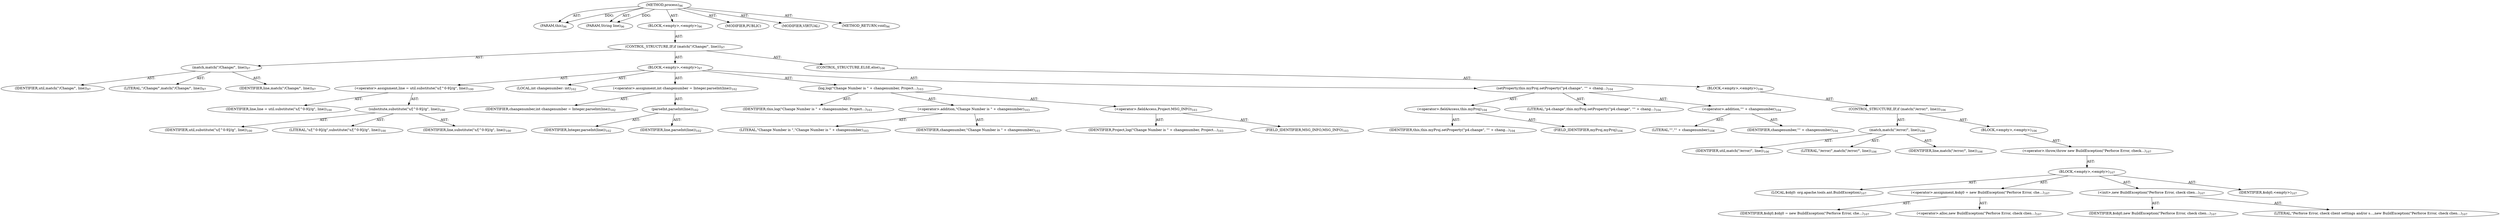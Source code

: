 digraph "process" {  
"111669149701" [label = <(METHOD,process)<SUB>96</SUB>> ]
"115964116993" [label = <(PARAM,this)<SUB>96</SUB>> ]
"115964117006" [label = <(PARAM,String line)<SUB>96</SUB>> ]
"25769803785" [label = <(BLOCK,&lt;empty&gt;,&lt;empty&gt;)<SUB>96</SUB>> ]
"47244640259" [label = <(CONTROL_STRUCTURE,IF,if (match(&quot;/Change/&quot;, line)))<SUB>97</SUB>> ]
"30064771114" [label = <(match,match(&quot;/Change/&quot;, line))<SUB>97</SUB>> ]
"68719476790" [label = <(IDENTIFIER,util,match(&quot;/Change/&quot;, line))<SUB>97</SUB>> ]
"90194313224" [label = <(LITERAL,&quot;/Change/&quot;,match(&quot;/Change/&quot;, line))<SUB>97</SUB>> ]
"68719476791" [label = <(IDENTIFIER,line,match(&quot;/Change/&quot;, line))<SUB>97</SUB>> ]
"25769803786" [label = <(BLOCK,&lt;empty&gt;,&lt;empty&gt;)<SUB>97</SUB>> ]
"30064771115" [label = <(&lt;operator&gt;.assignment,line = util.substitute(&quot;s/[^0-9]//g&quot;, line))<SUB>100</SUB>> ]
"68719476792" [label = <(IDENTIFIER,line,line = util.substitute(&quot;s/[^0-9]//g&quot;, line))<SUB>100</SUB>> ]
"30064771116" [label = <(substitute,substitute(&quot;s/[^0-9]//g&quot;, line))<SUB>100</SUB>> ]
"68719476793" [label = <(IDENTIFIER,util,substitute(&quot;s/[^0-9]//g&quot;, line))<SUB>100</SUB>> ]
"90194313225" [label = <(LITERAL,&quot;s/[^0-9]//g&quot;,substitute(&quot;s/[^0-9]//g&quot;, line))<SUB>100</SUB>> ]
"68719476794" [label = <(IDENTIFIER,line,substitute(&quot;s/[^0-9]//g&quot;, line))<SUB>100</SUB>> ]
"94489280520" [label = <(LOCAL,int changenumber: int)<SUB>102</SUB>> ]
"30064771117" [label = <(&lt;operator&gt;.assignment,int changenumber = Integer.parseInt(line))<SUB>102</SUB>> ]
"68719476795" [label = <(IDENTIFIER,changenumber,int changenumber = Integer.parseInt(line))<SUB>102</SUB>> ]
"30064771118" [label = <(parseInt,parseInt(line))<SUB>102</SUB>> ]
"68719476796" [label = <(IDENTIFIER,Integer,parseInt(line))<SUB>102</SUB>> ]
"68719476797" [label = <(IDENTIFIER,line,parseInt(line))<SUB>102</SUB>> ]
"30064771119" [label = <(log,log(&quot;Change Number is &quot; + changenumber, Project...)<SUB>103</SUB>> ]
"68719476738" [label = <(IDENTIFIER,this,log(&quot;Change Number is &quot; + changenumber, Project...)<SUB>103</SUB>> ]
"30064771120" [label = <(&lt;operator&gt;.addition,&quot;Change Number is &quot; + changenumber)<SUB>103</SUB>> ]
"90194313226" [label = <(LITERAL,&quot;Change Number is &quot;,&quot;Change Number is &quot; + changenumber)<SUB>103</SUB>> ]
"68719476798" [label = <(IDENTIFIER,changenumber,&quot;Change Number is &quot; + changenumber)<SUB>103</SUB>> ]
"30064771121" [label = <(&lt;operator&gt;.fieldAccess,Project.MSG_INFO)<SUB>103</SUB>> ]
"68719476799" [label = <(IDENTIFIER,Project,log(&quot;Change Number is &quot; + changenumber, Project...)<SUB>103</SUB>> ]
"55834574854" [label = <(FIELD_IDENTIFIER,MSG_INFO,MSG_INFO)<SUB>103</SUB>> ]
"30064771122" [label = <(setProperty,this.myProj.setProperty(&quot;p4.change&quot;, &quot;&quot; + chang...)<SUB>104</SUB>> ]
"30064771123" [label = <(&lt;operator&gt;.fieldAccess,this.myProj)<SUB>104</SUB>> ]
"68719476800" [label = <(IDENTIFIER,this,this.myProj.setProperty(&quot;p4.change&quot;, &quot;&quot; + chang...)<SUB>104</SUB>> ]
"55834574855" [label = <(FIELD_IDENTIFIER,myProj,myProj)<SUB>104</SUB>> ]
"90194313227" [label = <(LITERAL,&quot;p4.change&quot;,this.myProj.setProperty(&quot;p4.change&quot;, &quot;&quot; + chang...)<SUB>104</SUB>> ]
"30064771124" [label = <(&lt;operator&gt;.addition,&quot;&quot; + changenumber)<SUB>104</SUB>> ]
"90194313228" [label = <(LITERAL,&quot;&quot;,&quot;&quot; + changenumber)<SUB>104</SUB>> ]
"68719476801" [label = <(IDENTIFIER,changenumber,&quot;&quot; + changenumber)<SUB>104</SUB>> ]
"47244640260" [label = <(CONTROL_STRUCTURE,ELSE,else)<SUB>106</SUB>> ]
"25769803787" [label = <(BLOCK,&lt;empty&gt;,&lt;empty&gt;)<SUB>106</SUB>> ]
"47244640261" [label = <(CONTROL_STRUCTURE,IF,if (match(&quot;/error/&quot;, line)))<SUB>106</SUB>> ]
"30064771125" [label = <(match,match(&quot;/error/&quot;, line))<SUB>106</SUB>> ]
"68719476802" [label = <(IDENTIFIER,util,match(&quot;/error/&quot;, line))<SUB>106</SUB>> ]
"90194313229" [label = <(LITERAL,&quot;/error/&quot;,match(&quot;/error/&quot;, line))<SUB>106</SUB>> ]
"68719476803" [label = <(IDENTIFIER,line,match(&quot;/error/&quot;, line))<SUB>106</SUB>> ]
"25769803788" [label = <(BLOCK,&lt;empty&gt;,&lt;empty&gt;)<SUB>106</SUB>> ]
"30064771126" [label = <(&lt;operator&gt;.throw,throw new BuildException(&quot;Perforce Error, check...)<SUB>107</SUB>> ]
"25769803789" [label = <(BLOCK,&lt;empty&gt;,&lt;empty&gt;)<SUB>107</SUB>> ]
"94489280521" [label = <(LOCAL,$obj0: org.apache.tools.ant.BuildException)<SUB>107</SUB>> ]
"30064771127" [label = <(&lt;operator&gt;.assignment,$obj0 = new BuildException(&quot;Perforce Error, che...)<SUB>107</SUB>> ]
"68719476804" [label = <(IDENTIFIER,$obj0,$obj0 = new BuildException(&quot;Perforce Error, che...)<SUB>107</SUB>> ]
"30064771128" [label = <(&lt;operator&gt;.alloc,new BuildException(&quot;Perforce Error, check clien...)<SUB>107</SUB>> ]
"30064771129" [label = <(&lt;init&gt;,new BuildException(&quot;Perforce Error, check clien...)<SUB>107</SUB>> ]
"68719476805" [label = <(IDENTIFIER,$obj0,new BuildException(&quot;Perforce Error, check clien...)<SUB>107</SUB>> ]
"90194313230" [label = <(LITERAL,&quot;Perforce Error, check client settings and/or s...,new BuildException(&quot;Perforce Error, check clien...)<SUB>107</SUB>> ]
"68719476806" [label = <(IDENTIFIER,$obj0,&lt;empty&gt;)<SUB>107</SUB>> ]
"133143986188" [label = <(MODIFIER,PUBLIC)> ]
"133143986189" [label = <(MODIFIER,VIRTUAL)> ]
"128849018885" [label = <(METHOD_RETURN,void)<SUB>96</SUB>> ]
  "111669149701" -> "115964116993"  [ label = "AST: "] 
  "111669149701" -> "115964117006"  [ label = "AST: "] 
  "111669149701" -> "25769803785"  [ label = "AST: "] 
  "111669149701" -> "133143986188"  [ label = "AST: "] 
  "111669149701" -> "133143986189"  [ label = "AST: "] 
  "111669149701" -> "128849018885"  [ label = "AST: "] 
  "25769803785" -> "47244640259"  [ label = "AST: "] 
  "47244640259" -> "30064771114"  [ label = "AST: "] 
  "47244640259" -> "25769803786"  [ label = "AST: "] 
  "47244640259" -> "47244640260"  [ label = "AST: "] 
  "30064771114" -> "68719476790"  [ label = "AST: "] 
  "30064771114" -> "90194313224"  [ label = "AST: "] 
  "30064771114" -> "68719476791"  [ label = "AST: "] 
  "25769803786" -> "30064771115"  [ label = "AST: "] 
  "25769803786" -> "94489280520"  [ label = "AST: "] 
  "25769803786" -> "30064771117"  [ label = "AST: "] 
  "25769803786" -> "30064771119"  [ label = "AST: "] 
  "25769803786" -> "30064771122"  [ label = "AST: "] 
  "30064771115" -> "68719476792"  [ label = "AST: "] 
  "30064771115" -> "30064771116"  [ label = "AST: "] 
  "30064771116" -> "68719476793"  [ label = "AST: "] 
  "30064771116" -> "90194313225"  [ label = "AST: "] 
  "30064771116" -> "68719476794"  [ label = "AST: "] 
  "30064771117" -> "68719476795"  [ label = "AST: "] 
  "30064771117" -> "30064771118"  [ label = "AST: "] 
  "30064771118" -> "68719476796"  [ label = "AST: "] 
  "30064771118" -> "68719476797"  [ label = "AST: "] 
  "30064771119" -> "68719476738"  [ label = "AST: "] 
  "30064771119" -> "30064771120"  [ label = "AST: "] 
  "30064771119" -> "30064771121"  [ label = "AST: "] 
  "30064771120" -> "90194313226"  [ label = "AST: "] 
  "30064771120" -> "68719476798"  [ label = "AST: "] 
  "30064771121" -> "68719476799"  [ label = "AST: "] 
  "30064771121" -> "55834574854"  [ label = "AST: "] 
  "30064771122" -> "30064771123"  [ label = "AST: "] 
  "30064771122" -> "90194313227"  [ label = "AST: "] 
  "30064771122" -> "30064771124"  [ label = "AST: "] 
  "30064771123" -> "68719476800"  [ label = "AST: "] 
  "30064771123" -> "55834574855"  [ label = "AST: "] 
  "30064771124" -> "90194313228"  [ label = "AST: "] 
  "30064771124" -> "68719476801"  [ label = "AST: "] 
  "47244640260" -> "25769803787"  [ label = "AST: "] 
  "25769803787" -> "47244640261"  [ label = "AST: "] 
  "47244640261" -> "30064771125"  [ label = "AST: "] 
  "47244640261" -> "25769803788"  [ label = "AST: "] 
  "30064771125" -> "68719476802"  [ label = "AST: "] 
  "30064771125" -> "90194313229"  [ label = "AST: "] 
  "30064771125" -> "68719476803"  [ label = "AST: "] 
  "25769803788" -> "30064771126"  [ label = "AST: "] 
  "30064771126" -> "25769803789"  [ label = "AST: "] 
  "25769803789" -> "94489280521"  [ label = "AST: "] 
  "25769803789" -> "30064771127"  [ label = "AST: "] 
  "25769803789" -> "30064771129"  [ label = "AST: "] 
  "25769803789" -> "68719476806"  [ label = "AST: "] 
  "30064771127" -> "68719476804"  [ label = "AST: "] 
  "30064771127" -> "30064771128"  [ label = "AST: "] 
  "30064771129" -> "68719476805"  [ label = "AST: "] 
  "30064771129" -> "90194313230"  [ label = "AST: "] 
  "111669149701" -> "115964116993"  [ label = "DDG: "] 
  "111669149701" -> "115964117006"  [ label = "DDG: "] 
}
